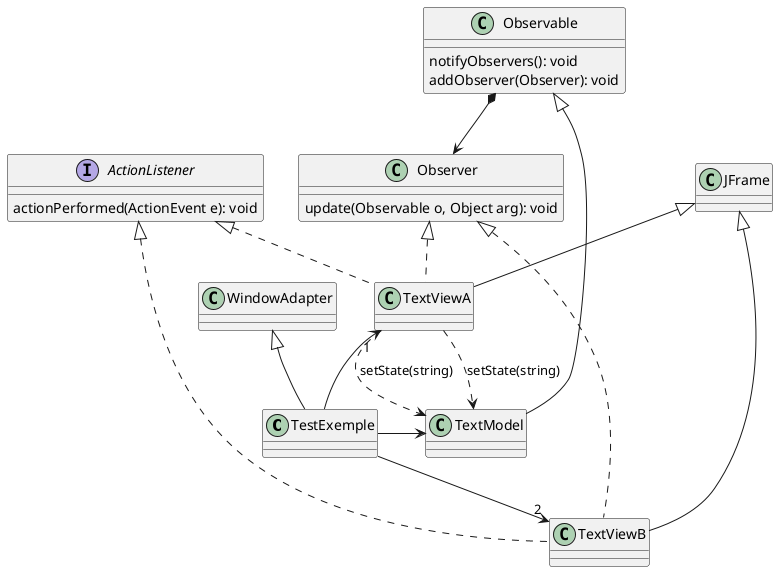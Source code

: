 @startuml Diagramme de classe
skinparam style strict

class TestExemple extends WindowAdapter

class TextModel extends Observable {
 
}
Interface ActionListener{
  actionPerformed(ActionEvent e): void
}
class TextViewA extends JFrame implements  Observer, ActionListener
class TextViewB extends JFrame implements  Observer, ActionListener
class TextModel

TestExemple -right-> TextModel
TestExemple -up-> "1" TextViewA
TestExemple -down-> "2" TextViewB

class Observable {
  notifyObservers(): void
  addObserver(Observer): void
}

class Observer {
  update(Observable o, Object arg): void
}
TextViewA ..> TextModel: setState(string)
TextViewA ..> TextModel: setState(string)


 Observable *--> Observer

@enduml